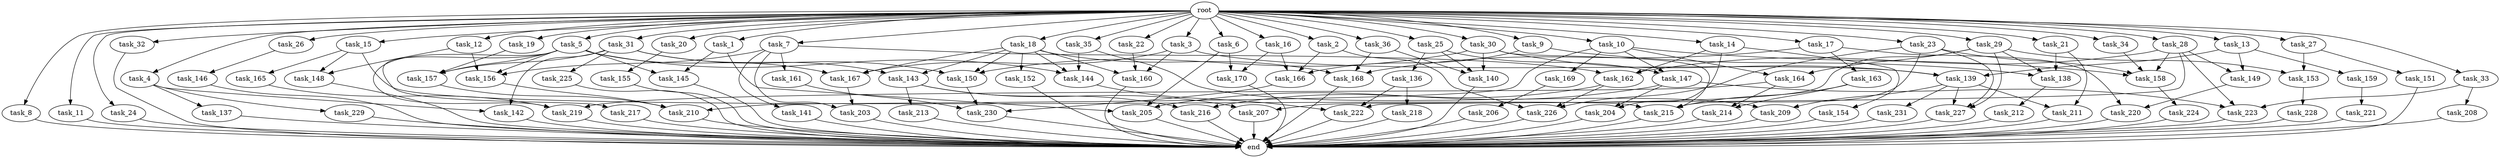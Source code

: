digraph G {
  root [size="0.000000"];
  task_1 [size="1024.000000"];
  task_2 [size="1024.000000"];
  task_3 [size="1024.000000"];
  task_4 [size="1024.000000"];
  task_5 [size="1024.000000"];
  task_6 [size="1024.000000"];
  task_7 [size="1024.000000"];
  task_8 [size="1024.000000"];
  task_9 [size="1024.000000"];
  task_10 [size="1024.000000"];
  task_11 [size="1024.000000"];
  task_12 [size="1024.000000"];
  task_13 [size="1024.000000"];
  task_14 [size="1024.000000"];
  task_15 [size="1024.000000"];
  task_16 [size="1024.000000"];
  task_17 [size="1024.000000"];
  task_18 [size="1024.000000"];
  task_19 [size="1024.000000"];
  task_20 [size="1024.000000"];
  task_21 [size="1024.000000"];
  task_22 [size="1024.000000"];
  task_23 [size="1024.000000"];
  task_24 [size="1024.000000"];
  task_25 [size="1024.000000"];
  task_26 [size="1024.000000"];
  task_27 [size="1024.000000"];
  task_28 [size="1024.000000"];
  task_29 [size="1024.000000"];
  task_30 [size="1024.000000"];
  task_31 [size="1024.000000"];
  task_32 [size="1024.000000"];
  task_33 [size="1024.000000"];
  task_34 [size="1024.000000"];
  task_35 [size="1024.000000"];
  task_36 [size="1024.000000"];
  task_136 [size="695784701952.000000"];
  task_137 [size="420906795008.000000"];
  task_138 [size="523986010112.000000"];
  task_139 [size="1073741824000.000000"];
  task_140 [size="1529008357376.000000"];
  task_141 [size="695784701952.000000"];
  task_142 [size="558345748480.000000"];
  task_143 [size="214748364800.000000"];
  task_144 [size="1194000908288.000000"];
  task_145 [size="1245540515840.000000"];
  task_146 [size="420906795008.000000"];
  task_147 [size="1391569403904.000000"];
  task_148 [size="773094113280.000000"];
  task_149 [size="1717986918400.000000"];
  task_150 [size="352187318272.000000"];
  task_151 [size="77309411328.000000"];
  task_152 [size="77309411328.000000"];
  task_153 [size="214748364800.000000"];
  task_154 [size="34359738368.000000"];
  task_155 [size="420906795008.000000"];
  task_156 [size="1468878815232.000000"];
  task_157 [size="910533066752.000000"];
  task_158 [size="2834678415360.000000"];
  task_159 [size="858993459200.000000"];
  task_160 [size="704374636544.000000"];
  task_161 [size="695784701952.000000"];
  task_162 [size="1589137899520.000000"];
  task_163 [size="549755813888.000000"];
  task_164 [size="833223655424.000000"];
  task_165 [size="695784701952.000000"];
  task_166 [size="867583393792.000000"];
  task_167 [size="850403524608.000000"];
  task_168 [size="1322849927168.000000"];
  task_169 [size="695784701952.000000"];
  task_170 [size="1116691496960.000000"];
  task_203 [size="1245540515840.000000"];
  task_204 [size="584115552256.000000"];
  task_205 [size="1795296329728.000000"];
  task_206 [size="77309411328.000000"];
  task_207 [size="833223655424.000000"];
  task_208 [size="214748364800.000000"];
  task_209 [size="558345748480.000000"];
  task_210 [size="2087354105856.000000"];
  task_211 [size="214748364800.000000"];
  task_212 [size="77309411328.000000"];
  task_213 [size="695784701952.000000"];
  task_214 [size="214748364800.000000"];
  task_215 [size="1769526525952.000000"];
  task_216 [size="773094113280.000000"];
  task_217 [size="695784701952.000000"];
  task_218 [size="137438953472.000000"];
  task_219 [size="1529008357376.000000"];
  task_220 [size="1099511627776.000000"];
  task_221 [size="137438953472.000000"];
  task_222 [size="1305670057984.000000"];
  task_223 [size="1623497637888.000000"];
  task_224 [size="549755813888.000000"];
  task_225 [size="137438953472.000000"];
  task_226 [size="1073741824000.000000"];
  task_227 [size="1133871366144.000000"];
  task_228 [size="549755813888.000000"];
  task_229 [size="420906795008.000000"];
  task_230 [size="103079215104.000000"];
  task_231 [size="137438953472.000000"];
  end [size="0.000000"];

  root -> task_1 [size="1.000000"];
  root -> task_2 [size="1.000000"];
  root -> task_3 [size="1.000000"];
  root -> task_4 [size="1.000000"];
  root -> task_5 [size="1.000000"];
  root -> task_6 [size="1.000000"];
  root -> task_7 [size="1.000000"];
  root -> task_8 [size="1.000000"];
  root -> task_9 [size="1.000000"];
  root -> task_10 [size="1.000000"];
  root -> task_11 [size="1.000000"];
  root -> task_12 [size="1.000000"];
  root -> task_13 [size="1.000000"];
  root -> task_14 [size="1.000000"];
  root -> task_15 [size="1.000000"];
  root -> task_16 [size="1.000000"];
  root -> task_17 [size="1.000000"];
  root -> task_18 [size="1.000000"];
  root -> task_19 [size="1.000000"];
  root -> task_20 [size="1.000000"];
  root -> task_21 [size="1.000000"];
  root -> task_22 [size="1.000000"];
  root -> task_23 [size="1.000000"];
  root -> task_24 [size="1.000000"];
  root -> task_25 [size="1.000000"];
  root -> task_26 [size="1.000000"];
  root -> task_27 [size="1.000000"];
  root -> task_28 [size="1.000000"];
  root -> task_29 [size="1.000000"];
  root -> task_30 [size="1.000000"];
  root -> task_31 [size="1.000000"];
  root -> task_32 [size="1.000000"];
  root -> task_33 [size="1.000000"];
  root -> task_34 [size="1.000000"];
  root -> task_35 [size="1.000000"];
  root -> task_36 [size="1.000000"];
  task_1 -> task_145 [size="536870912.000000"];
  task_1 -> task_205 [size="536870912.000000"];
  task_2 -> task_166 [size="134217728.000000"];
  task_2 -> task_226 [size="134217728.000000"];
  task_3 -> task_139 [size="75497472.000000"];
  task_3 -> task_160 [size="75497472.000000"];
  task_3 -> task_167 [size="75497472.000000"];
  task_4 -> task_137 [size="411041792.000000"];
  task_4 -> task_142 [size="411041792.000000"];
  task_4 -> task_229 [size="411041792.000000"];
  task_5 -> task_144 [size="679477248.000000"];
  task_5 -> task_145 [size="679477248.000000"];
  task_5 -> task_156 [size="679477248.000000"];
  task_5 -> task_157 [size="679477248.000000"];
  task_5 -> task_167 [size="679477248.000000"];
  task_5 -> task_217 [size="679477248.000000"];
  task_5 -> task_219 [size="679477248.000000"];
  task_6 -> task_170 [size="679477248.000000"];
  task_6 -> task_205 [size="679477248.000000"];
  task_7 -> task_141 [size="679477248.000000"];
  task_7 -> task_156 [size="679477248.000000"];
  task_7 -> task_161 [size="679477248.000000"];
  task_7 -> task_162 [size="679477248.000000"];
  task_7 -> task_203 [size="679477248.000000"];
  task_8 -> end [size="1.000000"];
  task_9 -> task_138 [size="301989888.000000"];
  task_9 -> task_166 [size="301989888.000000"];
  task_10 -> task_147 [size="679477248.000000"];
  task_10 -> task_158 [size="679477248.000000"];
  task_10 -> task_164 [size="679477248.000000"];
  task_10 -> task_169 [size="679477248.000000"];
  task_10 -> task_210 [size="679477248.000000"];
  task_11 -> end [size="1.000000"];
  task_12 -> task_148 [size="75497472.000000"];
  task_12 -> task_156 [size="75497472.000000"];
  task_13 -> task_139 [size="838860800.000000"];
  task_13 -> task_149 [size="838860800.000000"];
  task_13 -> task_159 [size="838860800.000000"];
  task_14 -> task_154 [size="33554432.000000"];
  task_14 -> task_162 [size="33554432.000000"];
  task_14 -> task_204 [size="33554432.000000"];
  task_15 -> task_148 [size="679477248.000000"];
  task_15 -> task_165 [size="679477248.000000"];
  task_15 -> task_215 [size="679477248.000000"];
  task_16 -> task_166 [size="411041792.000000"];
  task_16 -> task_170 [size="411041792.000000"];
  task_17 -> task_163 [size="536870912.000000"];
  task_17 -> task_168 [size="536870912.000000"];
  task_17 -> task_220 [size="536870912.000000"];
  task_18 -> task_143 [size="75497472.000000"];
  task_18 -> task_144 [size="75497472.000000"];
  task_18 -> task_150 [size="75497472.000000"];
  task_18 -> task_152 [size="75497472.000000"];
  task_18 -> task_160 [size="75497472.000000"];
  task_18 -> task_167 [size="75497472.000000"];
  task_18 -> task_168 [size="75497472.000000"];
  task_19 -> task_157 [size="75497472.000000"];
  task_20 -> task_155 [size="411041792.000000"];
  task_21 -> task_138 [size="75497472.000000"];
  task_21 -> task_211 [size="75497472.000000"];
  task_22 -> task_160 [size="536870912.000000"];
  task_23 -> task_158 [size="838860800.000000"];
  task_23 -> task_215 [size="838860800.000000"];
  task_23 -> task_226 [size="838860800.000000"];
  task_23 -> task_227 [size="838860800.000000"];
  task_24 -> end [size="1.000000"];
  task_25 -> task_136 [size="679477248.000000"];
  task_25 -> task_140 [size="679477248.000000"];
  task_25 -> task_147 [size="679477248.000000"];
  task_26 -> task_146 [size="411041792.000000"];
  task_27 -> task_151 [size="75497472.000000"];
  task_27 -> task_153 [size="75497472.000000"];
  task_28 -> task_149 [size="838860800.000000"];
  task_28 -> task_158 [size="838860800.000000"];
  task_28 -> task_162 [size="838860800.000000"];
  task_28 -> task_222 [size="838860800.000000"];
  task_28 -> task_223 [size="838860800.000000"];
  task_29 -> task_138 [size="134217728.000000"];
  task_29 -> task_153 [size="134217728.000000"];
  task_29 -> task_164 [size="134217728.000000"];
  task_29 -> task_207 [size="134217728.000000"];
  task_29 -> task_227 [size="134217728.000000"];
  task_30 -> task_139 [size="134217728.000000"];
  task_30 -> task_140 [size="134217728.000000"];
  task_30 -> task_150 [size="134217728.000000"];
  task_30 -> task_215 [size="134217728.000000"];
  task_31 -> task_142 [size="134217728.000000"];
  task_31 -> task_143 [size="134217728.000000"];
  task_31 -> task_150 [size="134217728.000000"];
  task_31 -> task_157 [size="134217728.000000"];
  task_31 -> task_225 [size="134217728.000000"];
  task_32 -> end [size="1.000000"];
  task_33 -> task_208 [size="209715200.000000"];
  task_33 -> task_223 [size="209715200.000000"];
  task_34 -> task_158 [size="411041792.000000"];
  task_35 -> task_144 [size="411041792.000000"];
  task_35 -> task_209 [size="411041792.000000"];
  task_36 -> task_140 [size="679477248.000000"];
  task_36 -> task_168 [size="679477248.000000"];
  task_136 -> task_218 [size="134217728.000000"];
  task_136 -> task_222 [size="134217728.000000"];
  task_137 -> end [size="1.000000"];
  task_138 -> task_212 [size="75497472.000000"];
  task_139 -> task_209 [size="134217728.000000"];
  task_139 -> task_211 [size="134217728.000000"];
  task_139 -> task_227 [size="134217728.000000"];
  task_139 -> task_231 [size="134217728.000000"];
  task_140 -> end [size="1.000000"];
  task_141 -> end [size="1.000000"];
  task_142 -> end [size="1.000000"];
  task_143 -> task_207 [size="679477248.000000"];
  task_143 -> task_213 [size="679477248.000000"];
  task_143 -> task_216 [size="679477248.000000"];
  task_144 -> task_222 [size="301989888.000000"];
  task_145 -> end [size="1.000000"];
  task_146 -> end [size="1.000000"];
  task_147 -> task_204 [size="536870912.000000"];
  task_147 -> task_205 [size="536870912.000000"];
  task_147 -> task_223 [size="536870912.000000"];
  task_148 -> end [size="1.000000"];
  task_149 -> task_220 [size="536870912.000000"];
  task_150 -> task_230 [size="33554432.000000"];
  task_151 -> end [size="1.000000"];
  task_152 -> end [size="1.000000"];
  task_153 -> task_228 [size="536870912.000000"];
  task_154 -> end [size="1.000000"];
  task_155 -> end [size="1.000000"];
  task_156 -> task_210 [size="679477248.000000"];
  task_157 -> task_210 [size="679477248.000000"];
  task_158 -> task_224 [size="536870912.000000"];
  task_159 -> task_221 [size="134217728.000000"];
  task_160 -> end [size="1.000000"];
  task_161 -> task_230 [size="33554432.000000"];
  task_162 -> task_216 [size="75497472.000000"];
  task_162 -> task_226 [size="75497472.000000"];
  task_163 -> task_214 [size="75497472.000000"];
  task_163 -> task_215 [size="75497472.000000"];
  task_164 -> task_214 [size="134217728.000000"];
  task_164 -> task_219 [size="134217728.000000"];
  task_165 -> task_219 [size="679477248.000000"];
  task_166 -> task_230 [size="33554432.000000"];
  task_167 -> task_203 [size="536870912.000000"];
  task_168 -> end [size="1.000000"];
  task_169 -> task_206 [size="75497472.000000"];
  task_170 -> end [size="1.000000"];
  task_203 -> end [size="1.000000"];
  task_204 -> end [size="1.000000"];
  task_205 -> end [size="1.000000"];
  task_206 -> end [size="1.000000"];
  task_207 -> end [size="1.000000"];
  task_208 -> end [size="1.000000"];
  task_209 -> end [size="1.000000"];
  task_210 -> end [size="1.000000"];
  task_211 -> end [size="1.000000"];
  task_212 -> end [size="1.000000"];
  task_213 -> end [size="1.000000"];
  task_214 -> end [size="1.000000"];
  task_215 -> end [size="1.000000"];
  task_216 -> end [size="1.000000"];
  task_217 -> end [size="1.000000"];
  task_218 -> end [size="1.000000"];
  task_219 -> end [size="1.000000"];
  task_220 -> end [size="1.000000"];
  task_221 -> end [size="1.000000"];
  task_222 -> end [size="1.000000"];
  task_223 -> end [size="1.000000"];
  task_224 -> end [size="1.000000"];
  task_225 -> end [size="1.000000"];
  task_226 -> end [size="1.000000"];
  task_227 -> end [size="1.000000"];
  task_228 -> end [size="1.000000"];
  task_229 -> end [size="1.000000"];
  task_230 -> end [size="1.000000"];
  task_231 -> end [size="1.000000"];
}
